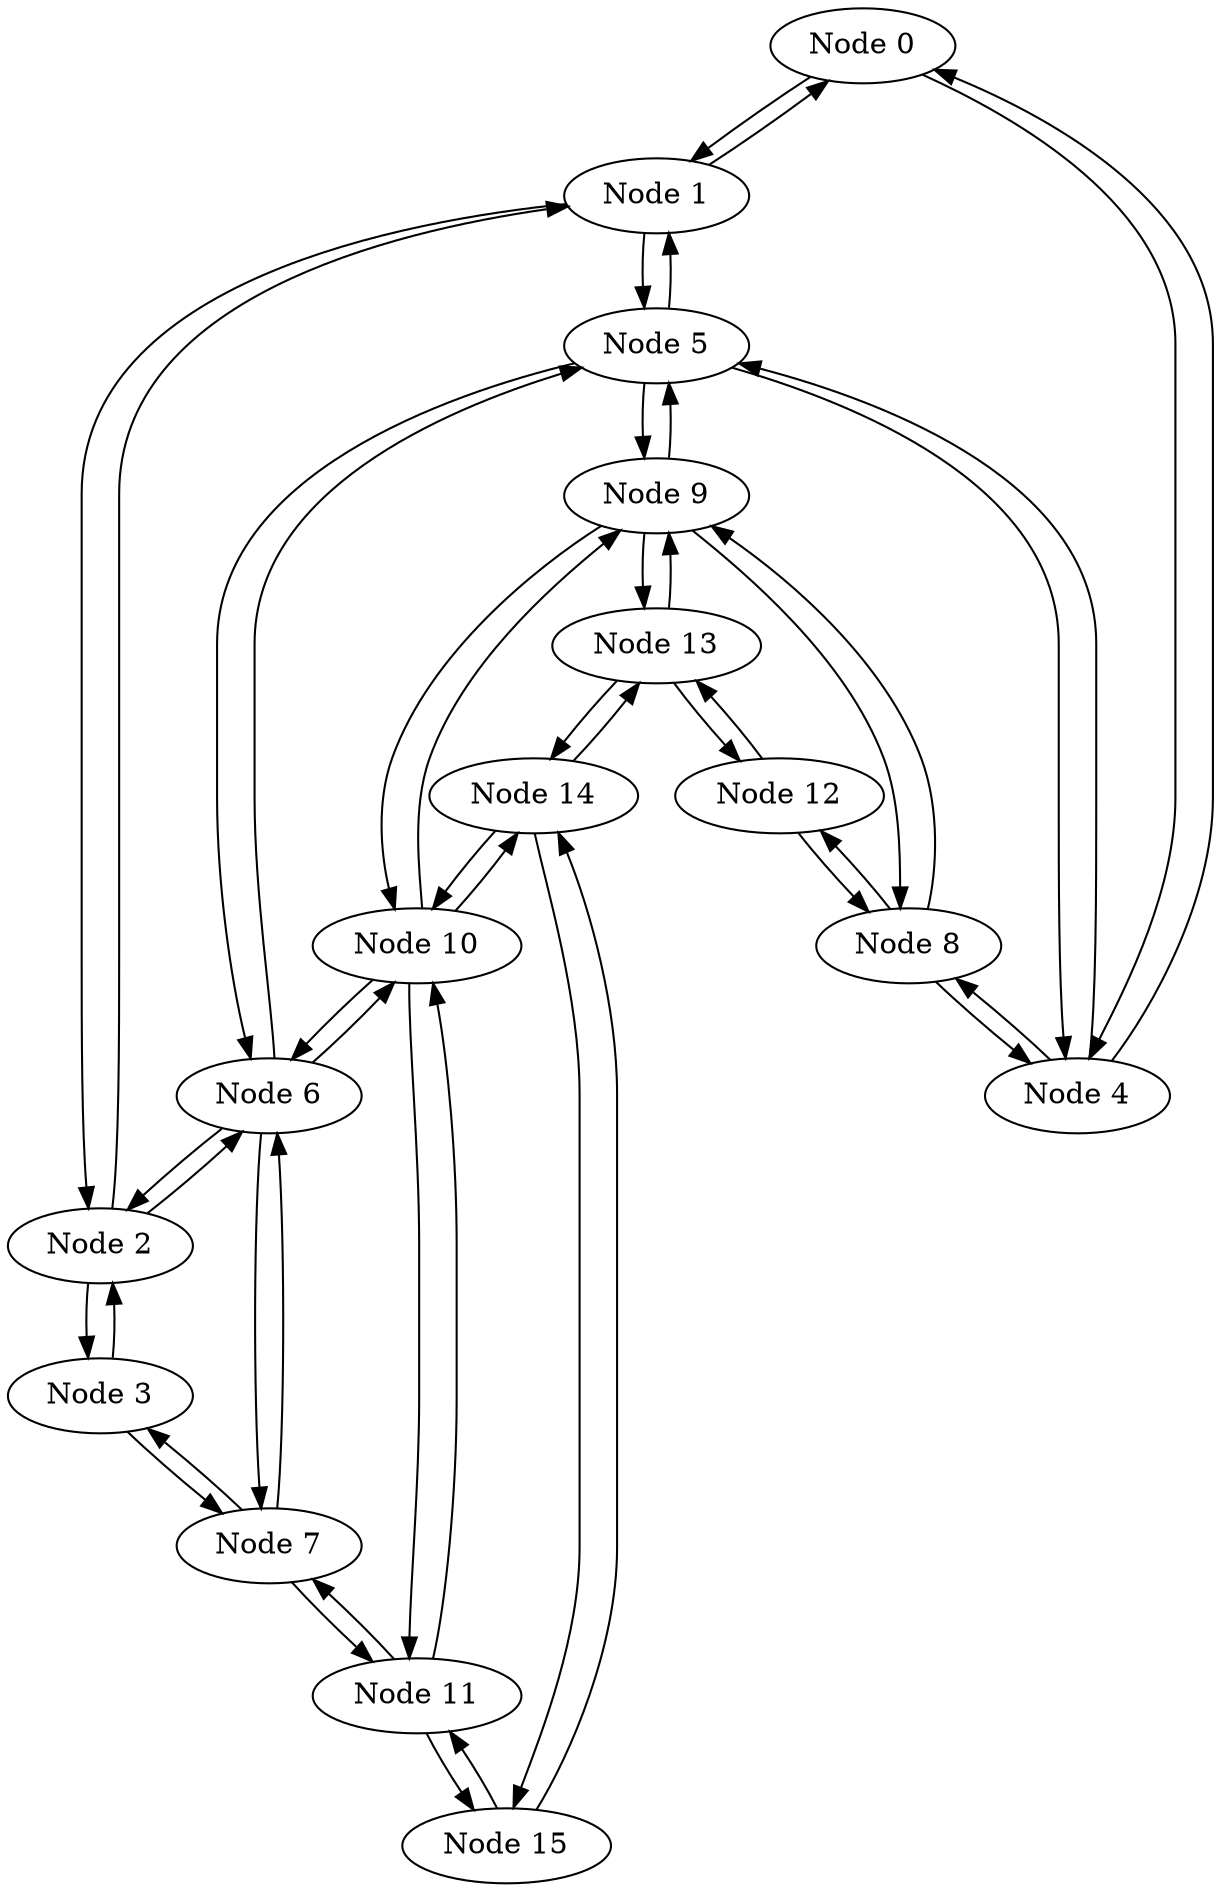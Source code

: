 digraph MRRG {
  node0 [label="Node 0"];
  node1 [label="Node 1"];
  node2 [label="Node 2"];
  node3 [label="Node 3"];
  node4 [label="Node 4"];
  node5 [label="Node 5"];
  node6 [label="Node 6"];
  node7 [label="Node 7"];
  node8 [label="Node 8"];
  node9 [label="Node 9"];
  node10 [label="Node 10"];
  node11 [label="Node 11"];
  node12 [label="Node 12"];
  node13 [label="Node 13"];
  node14 [label="Node 14"];
  node15 [label="Node 15"];
  node0 -> node4;
  node0 -> node1;
  node1 -> node5;
  node1 -> node2;
  node1 -> node0;
  node2 -> node6;
  node2 -> node3;
  node2 -> node1;
  node3 -> node7;
  node3 -> node2;
  node4 -> node8;
  node4 -> node0;
  node4 -> node5;
  node5 -> node9;
  node5 -> node1;
  node5 -> node6;
  node5 -> node4;
  node6 -> node10;
  node6 -> node2;
  node6 -> node7;
  node6 -> node5;
  node7 -> node11;
  node7 -> node3;
  node7 -> node6;
  node8 -> node12;
  node8 -> node4;
  node8 -> node9;
  node9 -> node13;
  node9 -> node5;
  node9 -> node10;
  node9 -> node8;
  node10 -> node14;
  node10 -> node6;
  node10 -> node11;
  node10 -> node9;
  node11 -> node15;
  node11 -> node7;
  node11 -> node10;
  node12 -> node8;
  node12 -> node13;
  node13 -> node9;
  node13 -> node14;
  node13 -> node12;
  node14 -> node10;
  node14 -> node15;
  node14 -> node13;
  node15 -> node11;
  node15 -> node14;
}
